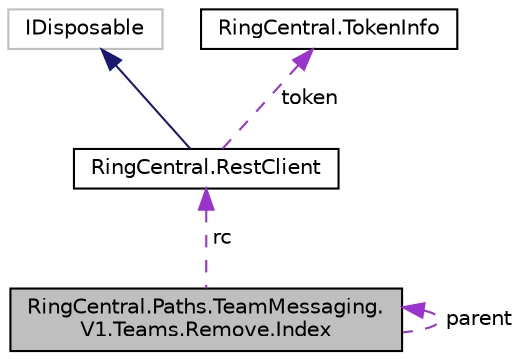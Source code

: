 digraph "RingCentral.Paths.TeamMessaging.V1.Teams.Remove.Index"
{
 // LATEX_PDF_SIZE
  edge [fontname="Helvetica",fontsize="10",labelfontname="Helvetica",labelfontsize="10"];
  node [fontname="Helvetica",fontsize="10",shape=record];
  Node1 [label="RingCentral.Paths.TeamMessaging.\lV1.Teams.Remove.Index",height=0.2,width=0.4,color="black", fillcolor="grey75", style="filled", fontcolor="black",tooltip=" "];
  Node2 -> Node1 [dir="back",color="darkorchid3",fontsize="10",style="dashed",label=" rc" ];
  Node2 [label="RingCentral.RestClient",height=0.2,width=0.4,color="black", fillcolor="white", style="filled",URL="$classRingCentral_1_1RestClient.html",tooltip=" "];
  Node3 -> Node2 [dir="back",color="midnightblue",fontsize="10",style="solid"];
  Node3 [label="IDisposable",height=0.2,width=0.4,color="grey75", fillcolor="white", style="filled",tooltip=" "];
  Node4 -> Node2 [dir="back",color="darkorchid3",fontsize="10",style="dashed",label=" token" ];
  Node4 [label="RingCentral.TokenInfo",height=0.2,width=0.4,color="black", fillcolor="white", style="filled",URL="$classRingCentral_1_1TokenInfo.html",tooltip=" "];
  Node1 -> Node1 [dir="back",color="darkorchid3",fontsize="10",style="dashed",label=" parent" ];
}
